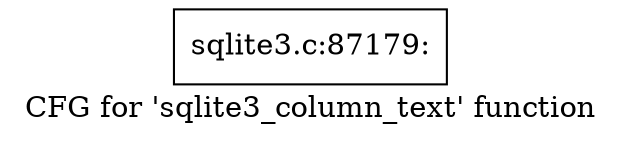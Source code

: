 digraph "CFG for 'sqlite3_column_text' function" {
	label="CFG for 'sqlite3_column_text' function";

	Node0x55c0f5cc6850 [shape=record,label="{sqlite3.c:87179:}"];
}
